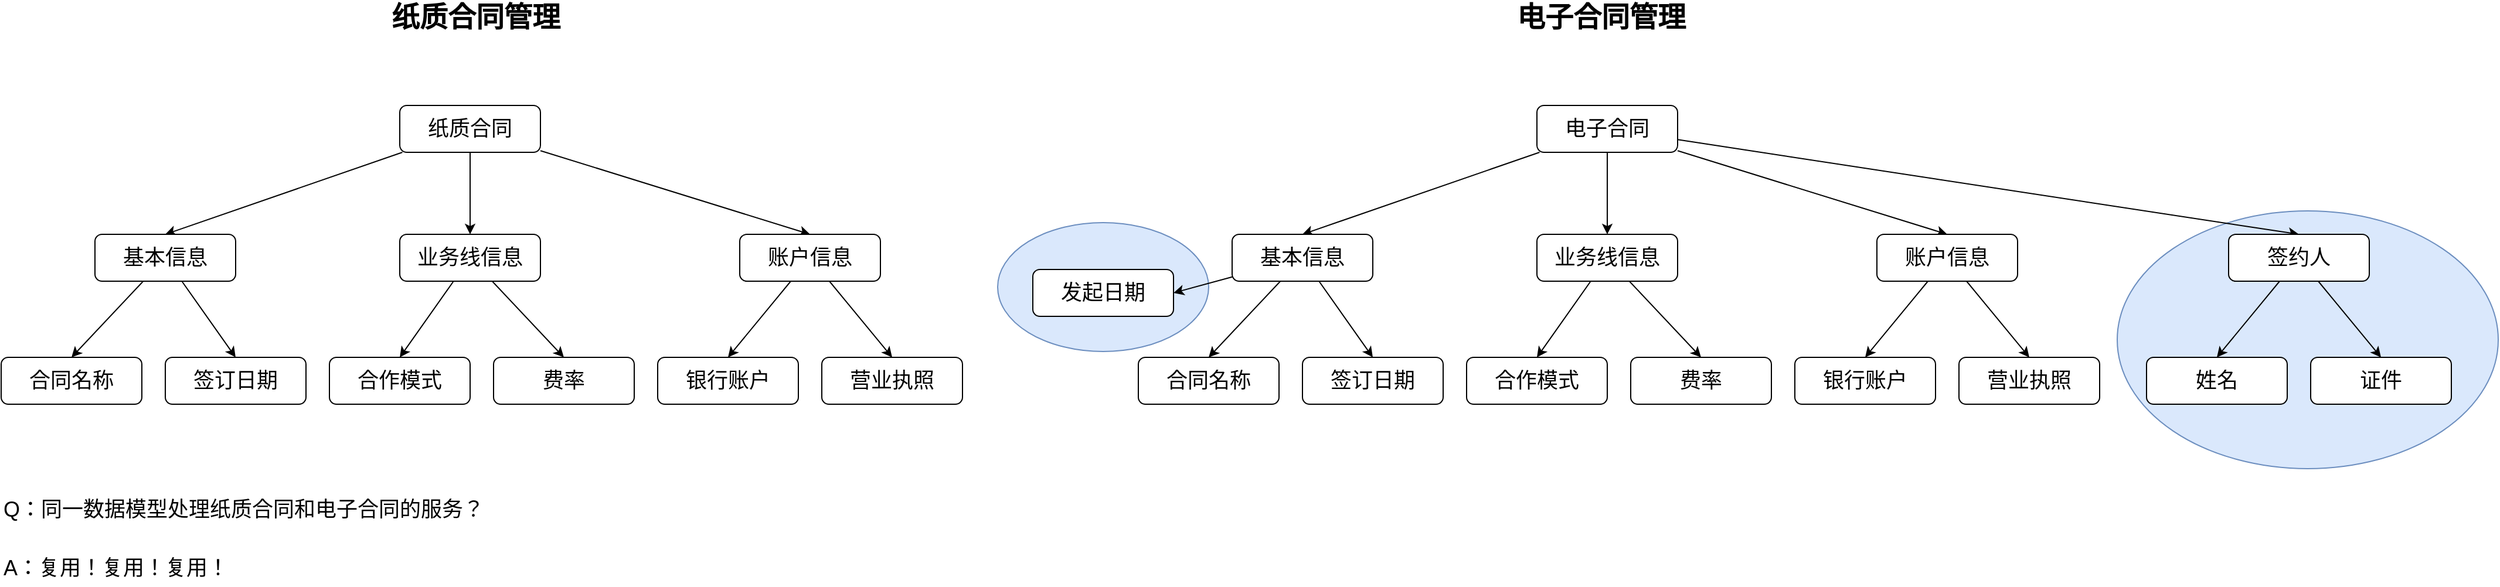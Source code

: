 <mxfile version="18.0.4" type="github" pages="4">
  <diagram id="ppnGdZdBtcBASEV0Zt2r" name="第 5 页">
    <mxGraphModel dx="3447" dy="1737" grid="1" gridSize="10" guides="1" tooltips="1" connect="1" arrows="1" fold="1" page="1" pageScale="1" pageWidth="827" pageHeight="1169" math="0" shadow="0">
      <root>
        <mxCell id="0" />
        <mxCell id="1" parent="0" />
        <mxCell id="lcKwfboJeOzXyrMwoJOj-54" value="" style="ellipse;whiteSpace=wrap;html=1;fontSize=18;fillColor=#dae8fc;strokeColor=#6c8ebf;" vertex="1" parent="1">
          <mxGeometry x="1105" y="330" width="325" height="220" as="geometry" />
        </mxCell>
        <mxCell id="lcKwfboJeOzXyrMwoJOj-52" value="" style="ellipse;whiteSpace=wrap;html=1;fontSize=18;fillColor=#dae8fc;strokeColor=#6c8ebf;" vertex="1" parent="1">
          <mxGeometry x="150" y="340" width="180" height="110" as="geometry" />
        </mxCell>
        <mxCell id="lcKwfboJeOzXyrMwoJOj-13" style="rounded=0;orthogonalLoop=1;jettySize=auto;html=1;fontSize=18;entryX=0.5;entryY=0;entryDx=0;entryDy=0;" edge="1" parent="1" source="lcKwfboJeOzXyrMwoJOj-2" target="lcKwfboJeOzXyrMwoJOj-3">
          <mxGeometry relative="1" as="geometry" />
        </mxCell>
        <mxCell id="lcKwfboJeOzXyrMwoJOj-14" style="edgeStyle=orthogonalEdgeStyle;rounded=0;orthogonalLoop=1;jettySize=auto;html=1;entryX=0.5;entryY=0;entryDx=0;entryDy=0;fontSize=18;" edge="1" parent="1" source="lcKwfboJeOzXyrMwoJOj-2" target="lcKwfboJeOzXyrMwoJOj-7">
          <mxGeometry relative="1" as="geometry" />
        </mxCell>
        <mxCell id="lcKwfboJeOzXyrMwoJOj-15" style="edgeStyle=none;rounded=0;orthogonalLoop=1;jettySize=auto;html=1;entryX=0.5;entryY=0;entryDx=0;entryDy=0;fontSize=18;" edge="1" parent="1" source="lcKwfboJeOzXyrMwoJOj-2" target="lcKwfboJeOzXyrMwoJOj-8">
          <mxGeometry relative="1" as="geometry" />
        </mxCell>
        <mxCell id="lcKwfboJeOzXyrMwoJOj-2" value="&lt;font style=&quot;font-size: 18px;&quot;&gt;纸质合同&lt;/font&gt;" style="rounded=1;whiteSpace=wrap;html=1;" vertex="1" parent="1">
          <mxGeometry x="-360" y="240" width="120" height="40" as="geometry" />
        </mxCell>
        <mxCell id="lcKwfboJeOzXyrMwoJOj-16" style="edgeStyle=none;rounded=0;orthogonalLoop=1;jettySize=auto;html=1;entryX=0.5;entryY=0;entryDx=0;entryDy=0;fontSize=18;" edge="1" parent="1" source="lcKwfboJeOzXyrMwoJOj-3" target="lcKwfboJeOzXyrMwoJOj-4">
          <mxGeometry relative="1" as="geometry" />
        </mxCell>
        <mxCell id="lcKwfboJeOzXyrMwoJOj-17" style="edgeStyle=none;rounded=0;orthogonalLoop=1;jettySize=auto;html=1;entryX=0.5;entryY=0;entryDx=0;entryDy=0;fontSize=18;" edge="1" parent="1" source="lcKwfboJeOzXyrMwoJOj-3" target="lcKwfboJeOzXyrMwoJOj-5">
          <mxGeometry relative="1" as="geometry" />
        </mxCell>
        <mxCell id="lcKwfboJeOzXyrMwoJOj-3" value="&lt;font style=&quot;font-size: 18px;&quot;&gt;基本信息&lt;/font&gt;" style="rounded=1;whiteSpace=wrap;html=1;" vertex="1" parent="1">
          <mxGeometry x="-620" y="350" width="120" height="40" as="geometry" />
        </mxCell>
        <mxCell id="lcKwfboJeOzXyrMwoJOj-4" value="&lt;font style=&quot;font-size: 18px;&quot;&gt;合同名称&lt;/font&gt;" style="rounded=1;whiteSpace=wrap;html=1;" vertex="1" parent="1">
          <mxGeometry x="-700" y="455" width="120" height="40" as="geometry" />
        </mxCell>
        <mxCell id="lcKwfboJeOzXyrMwoJOj-5" value="&lt;font style=&quot;font-size: 18px;&quot;&gt;签订日期&lt;/font&gt;" style="rounded=1;whiteSpace=wrap;html=1;" vertex="1" parent="1">
          <mxGeometry x="-560" y="455" width="120" height="40" as="geometry" />
        </mxCell>
        <mxCell id="lcKwfboJeOzXyrMwoJOj-18" style="edgeStyle=none;rounded=0;orthogonalLoop=1;jettySize=auto;html=1;entryX=0.5;entryY=0;entryDx=0;entryDy=0;fontSize=18;" edge="1" parent="1" source="lcKwfboJeOzXyrMwoJOj-7" target="lcKwfboJeOzXyrMwoJOj-9">
          <mxGeometry relative="1" as="geometry" />
        </mxCell>
        <mxCell id="lcKwfboJeOzXyrMwoJOj-19" style="edgeStyle=none;rounded=0;orthogonalLoop=1;jettySize=auto;html=1;entryX=0.5;entryY=0;entryDx=0;entryDy=0;fontSize=18;" edge="1" parent="1" source="lcKwfboJeOzXyrMwoJOj-7" target="lcKwfboJeOzXyrMwoJOj-10">
          <mxGeometry relative="1" as="geometry" />
        </mxCell>
        <mxCell id="lcKwfboJeOzXyrMwoJOj-7" value="&lt;font style=&quot;font-size: 18px;&quot;&gt;业务线信息&lt;/font&gt;" style="rounded=1;whiteSpace=wrap;html=1;" vertex="1" parent="1">
          <mxGeometry x="-360" y="350" width="120" height="40" as="geometry" />
        </mxCell>
        <mxCell id="lcKwfboJeOzXyrMwoJOj-20" style="edgeStyle=none;rounded=0;orthogonalLoop=1;jettySize=auto;html=1;entryX=0.5;entryY=0;entryDx=0;entryDy=0;fontSize=18;" edge="1" parent="1" source="lcKwfboJeOzXyrMwoJOj-8" target="lcKwfboJeOzXyrMwoJOj-11">
          <mxGeometry relative="1" as="geometry" />
        </mxCell>
        <mxCell id="lcKwfboJeOzXyrMwoJOj-21" style="edgeStyle=none;rounded=0;orthogonalLoop=1;jettySize=auto;html=1;entryX=0.5;entryY=0;entryDx=0;entryDy=0;fontSize=18;" edge="1" parent="1" source="lcKwfboJeOzXyrMwoJOj-8" target="lcKwfboJeOzXyrMwoJOj-12">
          <mxGeometry relative="1" as="geometry" />
        </mxCell>
        <mxCell id="lcKwfboJeOzXyrMwoJOj-8" value="&lt;span style=&quot;font-size: 18px;&quot;&gt;账户信息&lt;/span&gt;" style="rounded=1;whiteSpace=wrap;html=1;" vertex="1" parent="1">
          <mxGeometry x="-70" y="350" width="120" height="40" as="geometry" />
        </mxCell>
        <mxCell id="lcKwfboJeOzXyrMwoJOj-9" value="&lt;font style=&quot;font-size: 18px;&quot;&gt;合作模式&lt;/font&gt;" style="rounded=1;whiteSpace=wrap;html=1;" vertex="1" parent="1">
          <mxGeometry x="-420" y="455" width="120" height="40" as="geometry" />
        </mxCell>
        <mxCell id="lcKwfboJeOzXyrMwoJOj-10" value="&lt;font style=&quot;font-size: 18px;&quot;&gt;费率&lt;/font&gt;" style="rounded=1;whiteSpace=wrap;html=1;" vertex="1" parent="1">
          <mxGeometry x="-280" y="455" width="120" height="40" as="geometry" />
        </mxCell>
        <mxCell id="lcKwfboJeOzXyrMwoJOj-11" value="&lt;span style=&quot;font-size: 18px;&quot;&gt;银行账户&lt;/span&gt;" style="rounded=1;whiteSpace=wrap;html=1;" vertex="1" parent="1">
          <mxGeometry x="-140" y="455" width="120" height="40" as="geometry" />
        </mxCell>
        <mxCell id="lcKwfboJeOzXyrMwoJOj-12" value="&lt;span style=&quot;font-size: 18px;&quot;&gt;营业执照&lt;/span&gt;" style="rounded=1;whiteSpace=wrap;html=1;" vertex="1" parent="1">
          <mxGeometry y="455" width="120" height="40" as="geometry" />
        </mxCell>
        <mxCell id="lcKwfboJeOzXyrMwoJOj-22" style="rounded=0;orthogonalLoop=1;jettySize=auto;html=1;fontSize=18;entryX=0.5;entryY=0;entryDx=0;entryDy=0;" edge="1" parent="1" source="lcKwfboJeOzXyrMwoJOj-25" target="lcKwfboJeOzXyrMwoJOj-28">
          <mxGeometry relative="1" as="geometry" />
        </mxCell>
        <mxCell id="lcKwfboJeOzXyrMwoJOj-23" style="edgeStyle=orthogonalEdgeStyle;rounded=0;orthogonalLoop=1;jettySize=auto;html=1;entryX=0.5;entryY=0;entryDx=0;entryDy=0;fontSize=18;" edge="1" parent="1" source="lcKwfboJeOzXyrMwoJOj-25" target="lcKwfboJeOzXyrMwoJOj-33">
          <mxGeometry relative="1" as="geometry" />
        </mxCell>
        <mxCell id="lcKwfboJeOzXyrMwoJOj-24" style="edgeStyle=none;rounded=0;orthogonalLoop=1;jettySize=auto;html=1;entryX=0.5;entryY=0;entryDx=0;entryDy=0;fontSize=18;" edge="1" parent="1" source="lcKwfboJeOzXyrMwoJOj-25" target="lcKwfboJeOzXyrMwoJOj-36">
          <mxGeometry relative="1" as="geometry" />
        </mxCell>
        <mxCell id="lcKwfboJeOzXyrMwoJOj-51" style="edgeStyle=none;rounded=0;orthogonalLoop=1;jettySize=auto;html=1;entryX=0.5;entryY=0;entryDx=0;entryDy=0;fontSize=18;" edge="1" parent="1" source="lcKwfboJeOzXyrMwoJOj-25" target="lcKwfboJeOzXyrMwoJOj-46">
          <mxGeometry relative="1" as="geometry" />
        </mxCell>
        <mxCell id="lcKwfboJeOzXyrMwoJOj-25" value="&lt;font style=&quot;font-size: 18px;&quot;&gt;电子合同&lt;/font&gt;" style="rounded=1;whiteSpace=wrap;html=1;" vertex="1" parent="1">
          <mxGeometry x="610" y="240" width="120" height="40" as="geometry" />
        </mxCell>
        <mxCell id="lcKwfboJeOzXyrMwoJOj-26" style="edgeStyle=none;rounded=0;orthogonalLoop=1;jettySize=auto;html=1;entryX=0.5;entryY=0;entryDx=0;entryDy=0;fontSize=18;" edge="1" parent="1" source="lcKwfboJeOzXyrMwoJOj-28" target="lcKwfboJeOzXyrMwoJOj-29">
          <mxGeometry relative="1" as="geometry" />
        </mxCell>
        <mxCell id="lcKwfboJeOzXyrMwoJOj-27" style="edgeStyle=none;rounded=0;orthogonalLoop=1;jettySize=auto;html=1;entryX=0.5;entryY=0;entryDx=0;entryDy=0;fontSize=18;" edge="1" parent="1" source="lcKwfboJeOzXyrMwoJOj-28" target="lcKwfboJeOzXyrMwoJOj-30">
          <mxGeometry relative="1" as="geometry" />
        </mxCell>
        <mxCell id="lcKwfboJeOzXyrMwoJOj-42" style="edgeStyle=none;rounded=0;orthogonalLoop=1;jettySize=auto;html=1;entryX=1;entryY=0.5;entryDx=0;entryDy=0;fontSize=18;" edge="1" parent="1" source="lcKwfboJeOzXyrMwoJOj-28" target="lcKwfboJeOzXyrMwoJOj-41">
          <mxGeometry relative="1" as="geometry" />
        </mxCell>
        <mxCell id="lcKwfboJeOzXyrMwoJOj-28" value="&lt;font style=&quot;font-size: 18px;&quot;&gt;基本信息&lt;/font&gt;" style="rounded=1;whiteSpace=wrap;html=1;" vertex="1" parent="1">
          <mxGeometry x="350" y="350" width="120" height="40" as="geometry" />
        </mxCell>
        <mxCell id="lcKwfboJeOzXyrMwoJOj-29" value="&lt;font style=&quot;font-size: 18px;&quot;&gt;合同名称&lt;/font&gt;" style="rounded=1;whiteSpace=wrap;html=1;" vertex="1" parent="1">
          <mxGeometry x="270" y="455" width="120" height="40" as="geometry" />
        </mxCell>
        <mxCell id="lcKwfboJeOzXyrMwoJOj-30" value="&lt;font style=&quot;font-size: 18px;&quot;&gt;签订日期&lt;/font&gt;" style="rounded=1;whiteSpace=wrap;html=1;" vertex="1" parent="1">
          <mxGeometry x="410" y="455" width="120" height="40" as="geometry" />
        </mxCell>
        <mxCell id="lcKwfboJeOzXyrMwoJOj-31" style="edgeStyle=none;rounded=0;orthogonalLoop=1;jettySize=auto;html=1;entryX=0.5;entryY=0;entryDx=0;entryDy=0;fontSize=18;" edge="1" parent="1" source="lcKwfboJeOzXyrMwoJOj-33" target="lcKwfboJeOzXyrMwoJOj-37">
          <mxGeometry relative="1" as="geometry" />
        </mxCell>
        <mxCell id="lcKwfboJeOzXyrMwoJOj-32" style="edgeStyle=none;rounded=0;orthogonalLoop=1;jettySize=auto;html=1;entryX=0.5;entryY=0;entryDx=0;entryDy=0;fontSize=18;" edge="1" parent="1" source="lcKwfboJeOzXyrMwoJOj-33" target="lcKwfboJeOzXyrMwoJOj-38">
          <mxGeometry relative="1" as="geometry" />
        </mxCell>
        <mxCell id="lcKwfboJeOzXyrMwoJOj-33" value="&lt;font style=&quot;font-size: 18px;&quot;&gt;业务线信息&lt;/font&gt;" style="rounded=1;whiteSpace=wrap;html=1;" vertex="1" parent="1">
          <mxGeometry x="610" y="350" width="120" height="40" as="geometry" />
        </mxCell>
        <mxCell id="lcKwfboJeOzXyrMwoJOj-34" style="edgeStyle=none;rounded=0;orthogonalLoop=1;jettySize=auto;html=1;entryX=0.5;entryY=0;entryDx=0;entryDy=0;fontSize=18;" edge="1" parent="1" source="lcKwfboJeOzXyrMwoJOj-36" target="lcKwfboJeOzXyrMwoJOj-39">
          <mxGeometry relative="1" as="geometry" />
        </mxCell>
        <mxCell id="lcKwfboJeOzXyrMwoJOj-35" style="edgeStyle=none;rounded=0;orthogonalLoop=1;jettySize=auto;html=1;entryX=0.5;entryY=0;entryDx=0;entryDy=0;fontSize=18;" edge="1" parent="1" source="lcKwfboJeOzXyrMwoJOj-36" target="lcKwfboJeOzXyrMwoJOj-40">
          <mxGeometry relative="1" as="geometry" />
        </mxCell>
        <mxCell id="lcKwfboJeOzXyrMwoJOj-36" value="&lt;span style=&quot;font-size: 18px;&quot;&gt;账户信息&lt;/span&gt;" style="rounded=1;whiteSpace=wrap;html=1;" vertex="1" parent="1">
          <mxGeometry x="900" y="350" width="120" height="40" as="geometry" />
        </mxCell>
        <mxCell id="lcKwfboJeOzXyrMwoJOj-37" value="&lt;font style=&quot;font-size: 18px;&quot;&gt;合作模式&lt;/font&gt;" style="rounded=1;whiteSpace=wrap;html=1;" vertex="1" parent="1">
          <mxGeometry x="550" y="455" width="120" height="40" as="geometry" />
        </mxCell>
        <mxCell id="lcKwfboJeOzXyrMwoJOj-38" value="&lt;font style=&quot;font-size: 18px;&quot;&gt;费率&lt;/font&gt;" style="rounded=1;whiteSpace=wrap;html=1;" vertex="1" parent="1">
          <mxGeometry x="690" y="455" width="120" height="40" as="geometry" />
        </mxCell>
        <mxCell id="lcKwfboJeOzXyrMwoJOj-39" value="&lt;span style=&quot;font-size: 18px;&quot;&gt;银行账户&lt;/span&gt;" style="rounded=1;whiteSpace=wrap;html=1;" vertex="1" parent="1">
          <mxGeometry x="830" y="455" width="120" height="40" as="geometry" />
        </mxCell>
        <mxCell id="lcKwfboJeOzXyrMwoJOj-40" value="&lt;span style=&quot;font-size: 18px;&quot;&gt;营业执照&lt;/span&gt;" style="rounded=1;whiteSpace=wrap;html=1;" vertex="1" parent="1">
          <mxGeometry x="970" y="455" width="120" height="40" as="geometry" />
        </mxCell>
        <mxCell id="lcKwfboJeOzXyrMwoJOj-41" value="&lt;font style=&quot;font-size: 18px;&quot;&gt;发起日期&lt;/font&gt;" style="rounded=1;whiteSpace=wrap;html=1;" vertex="1" parent="1">
          <mxGeometry x="180" y="380" width="120" height="40" as="geometry" />
        </mxCell>
        <mxCell id="lcKwfboJeOzXyrMwoJOj-44" style="edgeStyle=none;rounded=0;orthogonalLoop=1;jettySize=auto;html=1;entryX=0.5;entryY=0;entryDx=0;entryDy=0;fontSize=18;" edge="1" parent="1" source="lcKwfboJeOzXyrMwoJOj-46" target="lcKwfboJeOzXyrMwoJOj-47">
          <mxGeometry relative="1" as="geometry" />
        </mxCell>
        <mxCell id="lcKwfboJeOzXyrMwoJOj-45" style="edgeStyle=none;rounded=0;orthogonalLoop=1;jettySize=auto;html=1;entryX=0.5;entryY=0;entryDx=0;entryDy=0;fontSize=18;" edge="1" parent="1" source="lcKwfboJeOzXyrMwoJOj-46" target="lcKwfboJeOzXyrMwoJOj-48">
          <mxGeometry relative="1" as="geometry" />
        </mxCell>
        <mxCell id="lcKwfboJeOzXyrMwoJOj-46" value="&lt;span style=&quot;font-size: 18px;&quot;&gt;签约人&lt;/span&gt;" style="rounded=1;whiteSpace=wrap;html=1;" vertex="1" parent="1">
          <mxGeometry x="1200" y="350" width="120" height="40" as="geometry" />
        </mxCell>
        <mxCell id="lcKwfboJeOzXyrMwoJOj-47" value="&lt;span style=&quot;font-size: 18px;&quot;&gt;姓名&lt;/span&gt;" style="rounded=1;whiteSpace=wrap;html=1;" vertex="1" parent="1">
          <mxGeometry x="1130" y="455" width="120" height="40" as="geometry" />
        </mxCell>
        <mxCell id="lcKwfboJeOzXyrMwoJOj-48" value="&lt;span style=&quot;font-size: 18px;&quot;&gt;证件&lt;/span&gt;" style="rounded=1;whiteSpace=wrap;html=1;" vertex="1" parent="1">
          <mxGeometry x="1270" y="455" width="120" height="40" as="geometry" />
        </mxCell>
        <mxCell id="lcKwfboJeOzXyrMwoJOj-49" value="Q：同一数据模型处理纸质合同和电子合同的服务？" style="text;html=1;strokeColor=none;fillColor=none;align=left;verticalAlign=middle;whiteSpace=wrap;rounded=0;fontSize=18;" vertex="1" parent="1">
          <mxGeometry x="-700" y="570" width="440" height="30" as="geometry" />
        </mxCell>
        <mxCell id="lcKwfboJeOzXyrMwoJOj-50" value="A：复用！复用！复用！" style="text;html=1;strokeColor=none;fillColor=none;align=left;verticalAlign=middle;whiteSpace=wrap;rounded=0;fontSize=18;" vertex="1" parent="1">
          <mxGeometry x="-700" y="620" width="440" height="30" as="geometry" />
        </mxCell>
        <mxCell id="lcKwfboJeOzXyrMwoJOj-55" value="&lt;b&gt;&lt;font style=&quot;font-size: 24px;&quot;&gt;纸质合同管理&lt;/font&gt;&lt;/b&gt;" style="text;html=1;strokeColor=none;fillColor=none;align=center;verticalAlign=middle;whiteSpace=wrap;rounded=0;fontSize=18;" vertex="1" parent="1">
          <mxGeometry x="-380" y="150" width="170" height="30" as="geometry" />
        </mxCell>
        <mxCell id="lcKwfboJeOzXyrMwoJOj-57" value="&lt;b&gt;&lt;font style=&quot;font-size: 24px;&quot;&gt;电子合同管理&lt;/font&gt;&lt;/b&gt;" style="text;html=1;strokeColor=none;fillColor=none;align=center;verticalAlign=middle;whiteSpace=wrap;rounded=0;fontSize=18;" vertex="1" parent="1">
          <mxGeometry x="580" y="150" width="170" height="30" as="geometry" />
        </mxCell>
      </root>
    </mxGraphModel>
  </diagram>
  <diagram id="0AmCfEy5k39KkKas_6xw" name="第 6 页">
    <mxGraphModel dx="1310" dy="868" grid="1" gridSize="10" guides="1" tooltips="1" connect="1" arrows="1" fold="1" page="1" pageScale="1" pageWidth="827" pageHeight="1169" math="0" shadow="0">
      <root>
        <mxCell id="0" />
        <mxCell id="1" parent="0" />
        <mxCell id="YNbiY2BGkBK8d4dN4Reu-60" value="" style="rounded=0;whiteSpace=wrap;html=1;fontSize=14;" vertex="1" parent="1">
          <mxGeometry x="190" y="40" width="810" height="520" as="geometry" />
        </mxCell>
        <mxCell id="YNbiY2BGkBK8d4dN4Reu-59" value="" style="rounded=0;whiteSpace=wrap;html=1;fontSize=14;" vertex="1" parent="1">
          <mxGeometry x="190" y="40" width="530" height="260" as="geometry" />
        </mxCell>
        <mxCell id="YNbiY2BGkBK8d4dN4Reu-26" style="edgeStyle=none;rounded=0;orthogonalLoop=1;jettySize=auto;html=1;entryX=0;entryY=1;entryDx=0;entryDy=0;fontSize=14;" edge="1" parent="1" source="YNbiY2BGkBK8d4dN4Reu-1" target="YNbiY2BGkBK8d4dN4Reu-2">
          <mxGeometry relative="1" as="geometry" />
        </mxCell>
        <mxCell id="YNbiY2BGkBK8d4dN4Reu-27" style="edgeStyle=none;rounded=0;orthogonalLoop=1;jettySize=auto;html=1;entryX=0.05;entryY=0.733;entryDx=0;entryDy=0;entryPerimeter=0;fontSize=14;" edge="1" parent="1" source="YNbiY2BGkBK8d4dN4Reu-1" target="YNbiY2BGkBK8d4dN4Reu-5">
          <mxGeometry relative="1" as="geometry" />
        </mxCell>
        <mxCell id="YNbiY2BGkBK8d4dN4Reu-28" style="edgeStyle=none;rounded=0;orthogonalLoop=1;jettySize=auto;html=1;entryX=0;entryY=0.5;entryDx=0;entryDy=0;fontSize=14;" edge="1" parent="1" source="YNbiY2BGkBK8d4dN4Reu-1" target="YNbiY2BGkBK8d4dN4Reu-6">
          <mxGeometry relative="1" as="geometry" />
        </mxCell>
        <mxCell id="YNbiY2BGkBK8d4dN4Reu-31" style="edgeStyle=none;rounded=0;orthogonalLoop=1;jettySize=auto;html=1;entryX=0;entryY=0.5;entryDx=0;entryDy=0;fontSize=14;" edge="1" parent="1" source="YNbiY2BGkBK8d4dN4Reu-1" target="YNbiY2BGkBK8d4dN4Reu-9">
          <mxGeometry relative="1" as="geometry" />
        </mxCell>
        <mxCell id="YNbiY2BGkBK8d4dN4Reu-44" style="edgeStyle=none;rounded=0;orthogonalLoop=1;jettySize=auto;html=1;fontSize=14;" edge="1" parent="1" source="YNbiY2BGkBK8d4dN4Reu-1" target="YNbiY2BGkBK8d4dN4Reu-13">
          <mxGeometry relative="1" as="geometry" />
        </mxCell>
        <mxCell id="YNbiY2BGkBK8d4dN4Reu-50" style="edgeStyle=none;rounded=0;orthogonalLoop=1;jettySize=auto;html=1;entryX=0;entryY=0;entryDx=0;entryDy=0;fontSize=14;" edge="1" parent="1" source="YNbiY2BGkBK8d4dN4Reu-1" target="YNbiY2BGkBK8d4dN4Reu-14">
          <mxGeometry relative="1" as="geometry" />
        </mxCell>
        <mxCell id="YNbiY2BGkBK8d4dN4Reu-1" value="&lt;font style=&quot;font-size: 18px;&quot;&gt;同程旅行&lt;/font&gt;" style="shape=umlActor;verticalLabelPosition=bottom;verticalAlign=top;html=1;outlineConnect=0;fontSize=24;" vertex="1" parent="1">
          <mxGeometry x="80" y="160" width="40" height="80" as="geometry" />
        </mxCell>
        <mxCell id="YNbiY2BGkBK8d4dN4Reu-2" value="&lt;font style=&quot;font-size: 14px;&quot;&gt;检索合同&lt;/font&gt;" style="ellipse;whiteSpace=wrap;html=1;fontSize=18;" vertex="1" parent="1">
          <mxGeometry x="220" y="70" width="100" height="30" as="geometry" />
        </mxCell>
        <mxCell id="YNbiY2BGkBK8d4dN4Reu-5" value="&lt;font style=&quot;font-size: 14px;&quot;&gt;合同归档&lt;/font&gt;" style="ellipse;whiteSpace=wrap;html=1;fontSize=18;" vertex="1" parent="1">
          <mxGeometry x="280" y="120" width="100" height="30" as="geometry" />
        </mxCell>
        <mxCell id="YNbiY2BGkBK8d4dN4Reu-29" style="edgeStyle=none;rounded=0;orthogonalLoop=1;jettySize=auto;html=1;entryX=0.5;entryY=0;entryDx=0;entryDy=0;fontSize=14;" edge="1" parent="1" source="YNbiY2BGkBK8d4dN4Reu-6" target="YNbiY2BGkBK8d4dN4Reu-7">
          <mxGeometry relative="1" as="geometry" />
        </mxCell>
        <mxCell id="YNbiY2BGkBK8d4dN4Reu-30" style="edgeStyle=none;rounded=0;orthogonalLoop=1;jettySize=auto;html=1;entryX=0.43;entryY=0.033;entryDx=0;entryDy=0;entryPerimeter=0;fontSize=14;" edge="1" parent="1" source="YNbiY2BGkBK8d4dN4Reu-6" target="YNbiY2BGkBK8d4dN4Reu-8">
          <mxGeometry relative="1" as="geometry" />
        </mxCell>
        <mxCell id="YNbiY2BGkBK8d4dN4Reu-6" value="&lt;font style=&quot;font-size: 14px;&quot;&gt;更新资质&lt;/font&gt;" style="ellipse;whiteSpace=wrap;html=1;fontSize=18;" vertex="1" parent="1">
          <mxGeometry x="280" y="185" width="100" height="30" as="geometry" />
        </mxCell>
        <mxCell id="YNbiY2BGkBK8d4dN4Reu-7" value="&lt;font style=&quot;font-size: 14px;&quot;&gt;上传授权书&lt;/font&gt;" style="ellipse;whiteSpace=wrap;html=1;fontSize=18;" vertex="1" parent="1">
          <mxGeometry x="230" y="250" width="100" height="30" as="geometry" />
        </mxCell>
        <mxCell id="YNbiY2BGkBK8d4dN4Reu-8" value="&lt;font style=&quot;font-size: 14px;&quot;&gt;上传合作附件&lt;/font&gt;" style="ellipse;whiteSpace=wrap;html=1;fontSize=18;" vertex="1" parent="1">
          <mxGeometry x="364" y="250" width="100" height="30" as="geometry" />
        </mxCell>
        <mxCell id="YNbiY2BGkBK8d4dN4Reu-32" style="edgeStyle=none;rounded=0;orthogonalLoop=1;jettySize=auto;html=1;entryX=0;entryY=0.5;entryDx=0;entryDy=0;fontSize=14;" edge="1" parent="1" source="YNbiY2BGkBK8d4dN4Reu-9" target="YNbiY2BGkBK8d4dN4Reu-10">
          <mxGeometry relative="1" as="geometry" />
        </mxCell>
        <mxCell id="YNbiY2BGkBK8d4dN4Reu-33" style="edgeStyle=none;rounded=0;orthogonalLoop=1;jettySize=auto;html=1;entryX=0;entryY=0.5;entryDx=0;entryDy=0;fontSize=14;" edge="1" parent="1" source="YNbiY2BGkBK8d4dN4Reu-9" target="YNbiY2BGkBK8d4dN4Reu-11">
          <mxGeometry relative="1" as="geometry" />
        </mxCell>
        <mxCell id="YNbiY2BGkBK8d4dN4Reu-34" style="edgeStyle=none;rounded=0;orthogonalLoop=1;jettySize=auto;html=1;entryX=0;entryY=0.5;entryDx=0;entryDy=0;fontSize=14;" edge="1" parent="1" source="YNbiY2BGkBK8d4dN4Reu-9" target="YNbiY2BGkBK8d4dN4Reu-12">
          <mxGeometry relative="1" as="geometry" />
        </mxCell>
        <mxCell id="YNbiY2BGkBK8d4dN4Reu-9" value="&lt;font style=&quot;font-size: 14px;&quot;&gt;录入合同&lt;/font&gt;" style="ellipse;whiteSpace=wrap;html=1;fontSize=18;" vertex="1" parent="1">
          <mxGeometry x="440" y="140" width="100" height="30" as="geometry" />
        </mxCell>
        <mxCell id="YNbiY2BGkBK8d4dN4Reu-10" value="&lt;font style=&quot;font-size: 14px;&quot;&gt;设置基本信息&lt;/font&gt;" style="ellipse;whiteSpace=wrap;html=1;fontSize=18;" vertex="1" parent="1">
          <mxGeometry x="580" y="70" width="100" height="30" as="geometry" />
        </mxCell>
        <mxCell id="YNbiY2BGkBK8d4dN4Reu-11" value="&lt;font style=&quot;font-size: 14px;&quot;&gt;设置签约业务&lt;/font&gt;" style="ellipse;whiteSpace=wrap;html=1;fontSize=18;" vertex="1" parent="1">
          <mxGeometry x="600" y="130" width="100" height="30" as="geometry" />
        </mxCell>
        <mxCell id="YNbiY2BGkBK8d4dN4Reu-12" value="&lt;font style=&quot;font-size: 14px;&quot;&gt;提交正式合同&lt;/font&gt;" style="ellipse;whiteSpace=wrap;html=1;fontSize=18;" vertex="1" parent="1">
          <mxGeometry x="590" y="190" width="100" height="30" as="geometry" />
        </mxCell>
        <mxCell id="YNbiY2BGkBK8d4dN4Reu-51" style="edgeStyle=none;rounded=0;orthogonalLoop=1;jettySize=auto;html=1;entryX=0;entryY=0.5;entryDx=0;entryDy=0;fontSize=14;" edge="1" parent="1" source="YNbiY2BGkBK8d4dN4Reu-13" target="YNbiY2BGkBK8d4dN4Reu-15">
          <mxGeometry relative="1" as="geometry" />
        </mxCell>
        <mxCell id="YNbiY2BGkBK8d4dN4Reu-53" style="edgeStyle=none;rounded=0;orthogonalLoop=1;jettySize=auto;html=1;entryX=0.5;entryY=0;entryDx=0;entryDy=0;fontSize=14;" edge="1" parent="1" source="YNbiY2BGkBK8d4dN4Reu-13" target="YNbiY2BGkBK8d4dN4Reu-16">
          <mxGeometry relative="1" as="geometry" />
        </mxCell>
        <mxCell id="YNbiY2BGkBK8d4dN4Reu-55" style="edgeStyle=orthogonalEdgeStyle;rounded=0;orthogonalLoop=1;jettySize=auto;html=1;entryX=0.5;entryY=0;entryDx=0;entryDy=0;fontSize=14;curved=1;exitX=1;exitY=0.5;exitDx=0;exitDy=0;" edge="1" parent="1" source="YNbiY2BGkBK8d4dN4Reu-13" target="YNbiY2BGkBK8d4dN4Reu-18">
          <mxGeometry relative="1" as="geometry">
            <Array as="points">
              <mxPoint x="300" y="400" />
              <mxPoint x="550" y="400" />
            </Array>
          </mxGeometry>
        </mxCell>
        <mxCell id="YNbiY2BGkBK8d4dN4Reu-13" value="&lt;font style=&quot;font-size: 14px;&quot;&gt;发起合同签约&lt;/font&gt;" style="ellipse;whiteSpace=wrap;html=1;fontSize=18;" vertex="1" parent="1">
          <mxGeometry x="200" y="360" width="100" height="30" as="geometry" />
        </mxCell>
        <mxCell id="YNbiY2BGkBK8d4dN4Reu-52" style="edgeStyle=none;rounded=0;orthogonalLoop=1;jettySize=auto;html=1;entryX=0;entryY=0.5;entryDx=0;entryDy=0;fontSize=14;" edge="1" parent="1" source="YNbiY2BGkBK8d4dN4Reu-14" target="YNbiY2BGkBK8d4dN4Reu-16">
          <mxGeometry relative="1" as="geometry" />
        </mxCell>
        <mxCell id="YNbiY2BGkBK8d4dN4Reu-54" style="edgeStyle=none;rounded=0;orthogonalLoop=1;jettySize=auto;html=1;entryX=0;entryY=0.5;entryDx=0;entryDy=0;fontSize=14;" edge="1" parent="1" source="YNbiY2BGkBK8d4dN4Reu-14" target="YNbiY2BGkBK8d4dN4Reu-18">
          <mxGeometry relative="1" as="geometry" />
        </mxCell>
        <mxCell id="YNbiY2BGkBK8d4dN4Reu-14" value="&lt;span style=&quot;font-size: 14px;&quot;&gt;发起合同修订&lt;/span&gt;" style="ellipse;whiteSpace=wrap;html=1;fontSize=18;" vertex="1" parent="1">
          <mxGeometry x="200" y="430" width="100" height="30" as="geometry" />
        </mxCell>
        <mxCell id="YNbiY2BGkBK8d4dN4Reu-56" style="rounded=0;orthogonalLoop=1;jettySize=auto;html=1;entryX=0;entryY=0.267;entryDx=0;entryDy=0;entryPerimeter=0;fontSize=14;" edge="1" parent="1" source="YNbiY2BGkBK8d4dN4Reu-15" target="YNbiY2BGkBK8d4dN4Reu-17">
          <mxGeometry relative="1" as="geometry" />
        </mxCell>
        <mxCell id="YNbiY2BGkBK8d4dN4Reu-15" value="&lt;font style=&quot;font-size: 14px;&quot;&gt;设置签约信息&lt;/font&gt;" style="ellipse;whiteSpace=wrap;html=1;fontSize=18;" vertex="1" parent="1">
          <mxGeometry x="350" y="350" width="100" height="30" as="geometry" />
        </mxCell>
        <mxCell id="YNbiY2BGkBK8d4dN4Reu-16" value="&lt;font style=&quot;font-size: 14px;&quot;&gt;设置签约业务&lt;/font&gt;" style="ellipse;whiteSpace=wrap;html=1;fontSize=18;" vertex="1" parent="1">
          <mxGeometry x="330" y="420" width="100" height="30" as="geometry" />
        </mxCell>
        <mxCell id="YNbiY2BGkBK8d4dN4Reu-17" value="&lt;font style=&quot;font-size: 14px;&quot;&gt;设置合同有效期&lt;/font&gt;" style="ellipse;whiteSpace=wrap;html=1;fontSize=18;" vertex="1" parent="1">
          <mxGeometry x="490" y="370" width="120" height="30" as="geometry" />
        </mxCell>
        <mxCell id="YNbiY2BGkBK8d4dN4Reu-18" value="&lt;font style=&quot;font-size: 14px;&quot;&gt;发送签约链接&lt;/font&gt;" style="ellipse;whiteSpace=wrap;html=1;fontSize=18;" vertex="1" parent="1">
          <mxGeometry x="500" y="470" width="100" height="30" as="geometry" />
        </mxCell>
        <mxCell id="YNbiY2BGkBK8d4dN4Reu-37" style="edgeStyle=none;rounded=0;orthogonalLoop=1;jettySize=auto;html=1;entryX=1;entryY=0.5;entryDx=0;entryDy=0;fontSize=14;" edge="1" parent="1" source="YNbiY2BGkBK8d4dN4Reu-19" target="YNbiY2BGkBK8d4dN4Reu-12">
          <mxGeometry relative="1" as="geometry" />
        </mxCell>
        <mxCell id="YNbiY2BGkBK8d4dN4Reu-38" style="edgeStyle=none;rounded=0;orthogonalLoop=1;jettySize=auto;html=1;entryX=0.97;entryY=0.733;entryDx=0;entryDy=0;entryPerimeter=0;fontSize=14;" edge="1" parent="1" source="YNbiY2BGkBK8d4dN4Reu-19" target="YNbiY2BGkBK8d4dN4Reu-20">
          <mxGeometry relative="1" as="geometry" />
        </mxCell>
        <mxCell id="YNbiY2BGkBK8d4dN4Reu-39" style="edgeStyle=none;rounded=0;orthogonalLoop=1;jettySize=auto;html=1;entryX=1;entryY=0.5;entryDx=0;entryDy=0;fontSize=14;" edge="1" parent="1" source="YNbiY2BGkBK8d4dN4Reu-19" target="YNbiY2BGkBK8d4dN4Reu-21">
          <mxGeometry relative="1" as="geometry" />
        </mxCell>
        <mxCell id="YNbiY2BGkBK8d4dN4Reu-61" style="edgeStyle=none;rounded=0;orthogonalLoop=1;jettySize=auto;html=1;entryX=0.586;entryY=0.047;entryDx=0;entryDy=0;entryPerimeter=0;fontSize=14;" edge="1" parent="1" source="YNbiY2BGkBK8d4dN4Reu-19" target="YNbiY2BGkBK8d4dN4Reu-23">
          <mxGeometry relative="1" as="geometry" />
        </mxCell>
        <mxCell id="YNbiY2BGkBK8d4dN4Reu-19" value="&lt;font style=&quot;font-size: 14px;&quot;&gt;合同签约&lt;/font&gt;" style="ellipse;whiteSpace=wrap;html=1;fontSize=18;" vertex="1" parent="1">
          <mxGeometry x="860" y="360" width="100" height="30" as="geometry" />
        </mxCell>
        <mxCell id="YNbiY2BGkBK8d4dN4Reu-20" value="&lt;span style=&quot;font-size: 14px;&quot;&gt;商家实名认证&lt;/span&gt;" style="ellipse;whiteSpace=wrap;html=1;fontSize=18;" vertex="1" parent="1">
          <mxGeometry x="697" y="320" width="100" height="30" as="geometry" />
        </mxCell>
        <mxCell id="YNbiY2BGkBK8d4dN4Reu-21" value="&lt;font style=&quot;font-size: 14px;&quot;&gt;填写合同信息&lt;/font&gt;" style="ellipse;whiteSpace=wrap;html=1;fontSize=18;" vertex="1" parent="1">
          <mxGeometry x="680" y="380" width="100" height="30" as="geometry" />
        </mxCell>
        <mxCell id="YNbiY2BGkBK8d4dN4Reu-42" style="edgeStyle=none;rounded=0;orthogonalLoop=1;jettySize=auto;html=1;entryX=0.23;entryY=0.967;entryDx=0;entryDy=0;entryPerimeter=0;fontSize=14;" edge="1" parent="1" source="YNbiY2BGkBK8d4dN4Reu-22" target="YNbiY2BGkBK8d4dN4Reu-19">
          <mxGeometry relative="1" as="geometry" />
        </mxCell>
        <mxCell id="YNbiY2BGkBK8d4dN4Reu-22" value="&lt;font style=&quot;font-size: 14px;&quot;&gt;补充自动续期协议&lt;/font&gt;" style="ellipse;whiteSpace=wrap;html=1;fontSize=18;" vertex="1" parent="1">
          <mxGeometry x="690" y="440" width="130" height="30" as="geometry" />
        </mxCell>
        <mxCell id="YNbiY2BGkBK8d4dN4Reu-23" value="&lt;font style=&quot;font-size: 14px;&quot;&gt;签署合同&lt;/font&gt;" style="ellipse;whiteSpace=wrap;html=1;fontSize=18;" vertex="1" parent="1">
          <mxGeometry x="790" y="490" width="100" height="30" as="geometry" />
        </mxCell>
        <mxCell id="YNbiY2BGkBK8d4dN4Reu-24" value="&lt;font style=&quot;font-size: 14px;&quot;&gt;查看合同条款&lt;/font&gt;" style="ellipse;whiteSpace=wrap;html=1;fontSize=18;" vertex="1" parent="1">
          <mxGeometry x="860" y="130" width="100" height="30" as="geometry" />
        </mxCell>
        <mxCell id="YNbiY2BGkBK8d4dN4Reu-57" style="edgeStyle=none;rounded=0;orthogonalLoop=1;jettySize=auto;html=1;fontSize=14;" edge="1" parent="1" source="YNbiY2BGkBK8d4dN4Reu-25" target="YNbiY2BGkBK8d4dN4Reu-24">
          <mxGeometry relative="1" as="geometry" />
        </mxCell>
        <mxCell id="YNbiY2BGkBK8d4dN4Reu-58" style="edgeStyle=none;rounded=0;orthogonalLoop=1;jettySize=auto;html=1;entryX=1.02;entryY=0.233;entryDx=0;entryDy=0;entryPerimeter=0;fontSize=14;" edge="1" parent="1" source="YNbiY2BGkBK8d4dN4Reu-25" target="YNbiY2BGkBK8d4dN4Reu-19">
          <mxGeometry relative="1" as="geometry" />
        </mxCell>
        <mxCell id="YNbiY2BGkBK8d4dN4Reu-25" value="&lt;font style=&quot;font-size: 18px;&quot;&gt;商家&lt;/font&gt;" style="shape=umlActor;verticalLabelPosition=bottom;verticalAlign=top;html=1;outlineConnect=0;fontSize=24;" vertex="1" parent="1">
          <mxGeometry x="1090" y="225" width="40" height="80" as="geometry" />
        </mxCell>
        <mxCell id="YNbiY2BGkBK8d4dN4Reu-35" value="&lt;b&gt;合同管理&lt;/b&gt;" style="text;html=1;strokeColor=none;fillColor=none;align=center;verticalAlign=middle;whiteSpace=wrap;rounded=0;fontSize=14;" vertex="1" parent="1">
          <mxGeometry x="404" y="50" width="60" height="30" as="geometry" />
        </mxCell>
        <mxCell id="YNbiY2BGkBK8d4dN4Reu-36" value="&lt;b&gt;合同管理&lt;/b&gt;" style="text;html=1;strokeColor=none;fillColor=none;align=center;verticalAlign=middle;whiteSpace=wrap;rounded=0;fontSize=14;" vertex="1" parent="1">
          <mxGeometry x="870" y="50" width="60" height="30" as="geometry" />
        </mxCell>
      </root>
    </mxGraphModel>
  </diagram>
  <diagram id="mIAIfzkPlu4TbEpTpcei" name="第 7 页">
    <mxGraphModel dx="827" dy="548" grid="1" gridSize="10" guides="1" tooltips="1" connect="1" arrows="1" fold="1" page="1" pageScale="1" pageWidth="827" pageHeight="1169" math="0" shadow="0">
      <root>
        <mxCell id="0" />
        <mxCell id="1" parent="0" />
        <mxCell id="w4GEOD6KujW3WBUc8oY1-1" value="&lt;b&gt;&lt;font style=&quot;font-size: 18px;&quot;&gt;数据驱动设计结果&lt;/font&gt;&lt;/b&gt;" style="text;html=1;strokeColor=none;fillColor=none;align=center;verticalAlign=middle;whiteSpace=wrap;rounded=0;fontSize=14;" vertex="1" parent="1">
          <mxGeometry x="100" y="40" width="160" height="30" as="geometry" />
        </mxCell>
        <mxCell id="w4GEOD6KujW3WBUc8oY1-2" value="&lt;b&gt;&lt;font style=&quot;font-size: 18px;&quot;&gt;领域驱动设计结果&lt;/font&gt;&lt;/b&gt;" style="text;html=1;strokeColor=none;fillColor=none;align=center;verticalAlign=middle;whiteSpace=wrap;rounded=0;fontSize=14;" vertex="1" parent="1">
          <mxGeometry x="490" y="40" width="170" height="30" as="geometry" />
        </mxCell>
        <mxCell id="w4GEOD6KujW3WBUc8oY1-3" value="录入合同" style="rounded=0;whiteSpace=wrap;html=1;fontSize=14;" vertex="1" parent="1">
          <mxGeometry x="130" y="130" width="40" height="40" as="geometry" />
        </mxCell>
        <mxCell id="w4GEOD6KujW3WBUc8oY1-4" value="发起签约" style="rounded=0;whiteSpace=wrap;html=1;fontSize=14;" vertex="1" parent="1">
          <mxGeometry x="180" y="130" width="40" height="40" as="geometry" />
        </mxCell>
        <mxCell id="w4GEOD6KujW3WBUc8oY1-5" value="商家签约" style="rounded=0;whiteSpace=wrap;html=1;fontSize=14;" vertex="1" parent="1">
          <mxGeometry x="230" y="130" width="40" height="40" as="geometry" />
        </mxCell>
        <mxCell id="w4GEOD6KujW3WBUc8oY1-6" value="添加合同" style="rounded=0;whiteSpace=wrap;html=1;fontSize=14;" vertex="1" parent="1">
          <mxGeometry x="130" y="210" width="40" height="40" as="geometry" />
        </mxCell>
        <mxCell id="w4GEOD6KujW3WBUc8oY1-7" value="修改合同" style="rounded=0;whiteSpace=wrap;html=1;fontSize=14;" vertex="1" parent="1">
          <mxGeometry x="180" y="210" width="40" height="40" as="geometry" />
        </mxCell>
        <mxCell id="w4GEOD6KujW3WBUc8oY1-8" value="数据模型" style="rounded=0;whiteSpace=wrap;html=1;fontSize=14;" vertex="1" parent="1">
          <mxGeometry x="160" y="285" width="40" height="40" as="geometry" />
        </mxCell>
        <mxCell id="w4GEOD6KujW3WBUc8oY1-10" value="应用层" style="text;html=1;strokeColor=none;fillColor=none;align=center;verticalAlign=middle;whiteSpace=wrap;rounded=0;fontSize=14;" vertex="1" parent="1">
          <mxGeometry x="50" y="140" width="60" height="30" as="geometry" />
        </mxCell>
        <mxCell id="w4GEOD6KujW3WBUc8oY1-11" value="服务层" style="text;html=1;strokeColor=none;fillColor=none;align=center;verticalAlign=middle;whiteSpace=wrap;rounded=0;fontSize=14;" vertex="1" parent="1">
          <mxGeometry x="50" y="215" width="60" height="30" as="geometry" />
        </mxCell>
        <mxCell id="w4GEOD6KujW3WBUc8oY1-12" value="数据层" style="text;html=1;strokeColor=none;fillColor=none;align=center;verticalAlign=middle;whiteSpace=wrap;rounded=0;fontSize=14;" vertex="1" parent="1">
          <mxGeometry x="50" y="290" width="60" height="30" as="geometry" />
        </mxCell>
        <mxCell id="w4GEOD6KujW3WBUc8oY1-13" value="录入合同" style="rounded=0;whiteSpace=wrap;html=1;fontSize=14;" vertex="1" parent="1">
          <mxGeometry x="390" y="125" width="40" height="40" as="geometry" />
        </mxCell>
        <mxCell id="w4GEOD6KujW3WBUc8oY1-14" value="更新合同" style="rounded=0;whiteSpace=wrap;html=1;fontSize=14;" vertex="1" parent="1">
          <mxGeometry x="450" y="125" width="40" height="40" as="geometry" />
        </mxCell>
        <mxCell id="w4GEOD6KujW3WBUc8oY1-15" value="查看合同" style="rounded=0;whiteSpace=wrap;html=1;fontSize=14;" vertex="1" parent="1">
          <mxGeometry x="505" y="125" width="40" height="40" as="geometry" />
        </mxCell>
        <mxCell id="w4GEOD6KujW3WBUc8oY1-16" value="合同模型" style="rounded=0;whiteSpace=wrap;html=1;fontSize=14;fillColor=#cce5ff;strokeColor=#36393d;" vertex="1" parent="1">
          <mxGeometry x="390" y="205" width="40" height="40" as="geometry" />
        </mxCell>
        <mxCell id="w4GEOD6KujW3WBUc8oY1-17" value="合同服务" style="rounded=0;whiteSpace=wrap;html=1;fontSize=14;fillColor=#cce5ff;strokeColor=#36393d;" vertex="1" parent="1">
          <mxGeometry x="450" y="205" width="40" height="40" as="geometry" />
        </mxCell>
        <mxCell id="w4GEOD6KujW3WBUc8oY1-18" value="数据模型" style="rounded=0;whiteSpace=wrap;html=1;fontSize=14;" vertex="1" parent="1">
          <mxGeometry x="390" y="280" width="40" height="40" as="geometry" />
        </mxCell>
        <mxCell id="w4GEOD6KujW3WBUc8oY1-20" value="应用层" style="text;html=1;strokeColor=none;fillColor=none;align=center;verticalAlign=middle;whiteSpace=wrap;rounded=0;fontSize=14;" vertex="1" parent="1">
          <mxGeometry x="310" y="135" width="60" height="30" as="geometry" />
        </mxCell>
        <mxCell id="w4GEOD6KujW3WBUc8oY1-21" value="服务层" style="text;html=1;strokeColor=none;fillColor=none;align=center;verticalAlign=middle;whiteSpace=wrap;rounded=0;fontSize=14;" vertex="1" parent="1">
          <mxGeometry x="310" y="210" width="60" height="30" as="geometry" />
        </mxCell>
        <mxCell id="w4GEOD6KujW3WBUc8oY1-22" value="数据层" style="text;html=1;strokeColor=none;fillColor=none;align=center;verticalAlign=middle;whiteSpace=wrap;rounded=0;fontSize=14;" vertex="1" parent="1">
          <mxGeometry x="310" y="285" width="60" height="30" as="geometry" />
        </mxCell>
        <mxCell id="w4GEOD6KujW3WBUc8oY1-23" value="资源库接口" style="rounded=0;whiteSpace=wrap;html=1;fontSize=14;" vertex="1" parent="1">
          <mxGeometry x="510" y="205" width="50" height="40" as="geometry" />
        </mxCell>
        <mxCell id="w4GEOD6KujW3WBUc8oY1-24" value="资源库实现" style="rounded=0;whiteSpace=wrap;html=1;fontSize=14;" vertex="1" parent="1">
          <mxGeometry x="510" y="275" width="50" height="40" as="geometry" />
        </mxCell>
        <mxCell id="w4GEOD6KujW3WBUc8oY1-25" value="发起签约" style="rounded=0;whiteSpace=wrap;html=1;fontSize=14;" vertex="1" parent="1">
          <mxGeometry x="620" y="125" width="40" height="40" as="geometry" />
        </mxCell>
        <mxCell id="w4GEOD6KujW3WBUc8oY1-26" value="发起修订" style="rounded=0;whiteSpace=wrap;html=1;fontSize=14;" vertex="1" parent="1">
          <mxGeometry x="680" y="125" width="40" height="40" as="geometry" />
        </mxCell>
        <mxCell id="w4GEOD6KujW3WBUc8oY1-27" value="查看签约" style="rounded=0;whiteSpace=wrap;html=1;fontSize=14;" vertex="1" parent="1">
          <mxGeometry x="740" y="125" width="40" height="40" as="geometry" />
        </mxCell>
        <mxCell id="w4GEOD6KujW3WBUc8oY1-30" value="数据模型" style="rounded=0;whiteSpace=wrap;html=1;fontSize=14;" vertex="1" parent="1">
          <mxGeometry x="620" y="275" width="40" height="40" as="geometry" />
        </mxCell>
        <mxCell id="w4GEOD6KujW3WBUc8oY1-31" value="DB" style="shape=cylinder3;whiteSpace=wrap;html=1;boundedLbl=1;backgroundOutline=1;size=15;fontSize=14;" vertex="1" parent="1">
          <mxGeometry x="660" y="345" width="50" height="50" as="geometry" />
        </mxCell>
        <mxCell id="w4GEOD6KujW3WBUc8oY1-32" value="资源库接口" style="rounded=0;whiteSpace=wrap;html=1;fontSize=14;" vertex="1" parent="1">
          <mxGeometry x="740" y="200" width="50" height="40" as="geometry" />
        </mxCell>
        <mxCell id="w4GEOD6KujW3WBUc8oY1-33" value="资源库实现" style="rounded=0;whiteSpace=wrap;html=1;fontSize=14;" vertex="1" parent="1">
          <mxGeometry x="690" y="275" width="50" height="40" as="geometry" />
        </mxCell>
        <mxCell id="w4GEOD6KujW3WBUc8oY1-34" value="签约模型" style="rounded=0;whiteSpace=wrap;html=1;fontSize=14;fillColor=#cce5ff;strokeColor=#36393d;" vertex="1" parent="1">
          <mxGeometry x="620" y="200" width="40" height="40" as="geometry" />
        </mxCell>
        <mxCell id="w4GEOD6KujW3WBUc8oY1-35" value="签约服务" style="rounded=0;whiteSpace=wrap;html=1;fontSize=14;fillColor=#cce5ff;strokeColor=#36393d;" vertex="1" parent="1">
          <mxGeometry x="680" y="200" width="40" height="40" as="geometry" />
        </mxCell>
        <mxCell id="w4GEOD6KujW3WBUc8oY1-36" value="DB" style="shape=cylinder3;whiteSpace=wrap;html=1;boundedLbl=1;backgroundOutline=1;size=15;fontSize=14;" vertex="1" parent="1">
          <mxGeometry x="450" y="345" width="50" height="50" as="geometry" />
        </mxCell>
        <mxCell id="w4GEOD6KujW3WBUc8oY1-37" value="DB" style="shape=cylinder3;whiteSpace=wrap;html=1;boundedLbl=1;backgroundOutline=1;size=15;fontSize=14;" vertex="1" parent="1">
          <mxGeometry x="160" y="360" width="50" height="50" as="geometry" />
        </mxCell>
        <mxCell id="w4GEOD6KujW3WBUc8oY1-38" value="&lt;b&gt;合同管理服务&lt;/b&gt;" style="text;html=1;strokeColor=none;fillColor=none;align=center;verticalAlign=middle;whiteSpace=wrap;rounded=0;fontSize=14;" vertex="1" parent="1">
          <mxGeometry x="135" y="90" width="100" height="30" as="geometry" />
        </mxCell>
        <mxCell id="w4GEOD6KujW3WBUc8oY1-39" value="&lt;b&gt;合同管理服务&lt;/b&gt;" style="text;html=1;strokeColor=none;fillColor=none;align=center;verticalAlign=middle;whiteSpace=wrap;rounded=0;fontSize=14;" vertex="1" parent="1">
          <mxGeometry x="414" y="90" width="100" height="30" as="geometry" />
        </mxCell>
        <mxCell id="w4GEOD6KujW3WBUc8oY1-40" value="&lt;b&gt;合同签约服务&lt;/b&gt;" style="text;html=1;strokeColor=none;fillColor=none;align=center;verticalAlign=middle;whiteSpace=wrap;rounded=0;fontSize=14;" vertex="1" parent="1">
          <mxGeometry x="650" y="90" width="100" height="30" as="geometry" />
        </mxCell>
      </root>
    </mxGraphModel>
  </diagram>
  <diagram id="OuqXRseZaXhoa82Sdc4N" name="第 4 页">
    <mxGraphModel dx="786" dy="521" grid="1" gridSize="10" guides="1" tooltips="1" connect="1" arrows="1" fold="1" page="1" pageScale="1" pageWidth="827" pageHeight="1169" math="0" shadow="0">
      <root>
        <mxCell id="0" />
        <mxCell id="1" parent="0" />
        <mxCell id="iIkyJNavDUH41Rt2O-lN-1" value="度假" style="ellipse;whiteSpace=wrap;html=1;fontSize=18;fillColor=#dae8fc;strokeColor=#6c8ebf;" vertex="1" parent="1">
          <mxGeometry x="260" y="170" width="100" height="80" as="geometry" />
        </mxCell>
        <mxCell id="iIkyJNavDUH41Rt2O-lN-2" value="吃" style="ellipse;whiteSpace=wrap;html=1;fontSize=18;" vertex="1" parent="1">
          <mxGeometry x="170" y="120" width="50" height="40" as="geometry" />
        </mxCell>
        <mxCell id="iIkyJNavDUH41Rt2O-lN-3" value="住" style="ellipse;whiteSpace=wrap;html=1;fontSize=18;" vertex="1" parent="1">
          <mxGeometry x="170" y="260" width="50" height="40" as="geometry" />
        </mxCell>
        <mxCell id="iIkyJNavDUH41Rt2O-lN-4" value="行" style="ellipse;whiteSpace=wrap;html=1;fontSize=18;" vertex="1" parent="1">
          <mxGeometry x="390" y="120" width="50" height="40" as="geometry" />
        </mxCell>
        <mxCell id="iIkyJNavDUH41Rt2O-lN-5" value="玩" style="ellipse;whiteSpace=wrap;html=1;fontSize=18;" vertex="1" parent="1">
          <mxGeometry x="389" y="260" width="50" height="40" as="geometry" />
        </mxCell>
        <mxCell id="iIkyJNavDUH41Rt2O-lN-6" value="&lt;font style=&quot;font-size: 14px;&quot;&gt;景点餐&lt;/font&gt;" style="text;html=1;strokeColor=none;fillColor=none;align=center;verticalAlign=middle;whiteSpace=wrap;rounded=0;fontSize=18;" vertex="1" parent="1">
          <mxGeometry x="100" y="110" width="60" height="30" as="geometry" />
        </mxCell>
        <mxCell id="iIkyJNavDUH41Rt2O-lN-7" value="&lt;font style=&quot;font-size: 14px;&quot;&gt;特产&lt;/font&gt;" style="text;html=1;strokeColor=none;fillColor=none;align=center;verticalAlign=middle;whiteSpace=wrap;rounded=0;fontSize=18;" vertex="1" parent="1">
          <mxGeometry x="100" y="140" width="60" height="30" as="geometry" />
        </mxCell>
        <mxCell id="iIkyJNavDUH41Rt2O-lN-8" value="&lt;font style=&quot;font-size: 14px;&quot;&gt;旅游用车&lt;/font&gt;" style="text;html=1;strokeColor=none;fillColor=none;align=center;verticalAlign=middle;whiteSpace=wrap;rounded=0;fontSize=18;" vertex="1" parent="1">
          <mxGeometry x="450" y="110" width="60" height="30" as="geometry" />
        </mxCell>
        <mxCell id="iIkyJNavDUH41Rt2O-lN-9" value="&lt;font style=&quot;font-size: 14px;&quot;&gt;接送机&lt;/font&gt;" style="text;html=1;strokeColor=none;fillColor=none;align=center;verticalAlign=middle;whiteSpace=wrap;rounded=0;fontSize=18;" vertex="1" parent="1">
          <mxGeometry x="450" y="140" width="60" height="30" as="geometry" />
        </mxCell>
        <mxCell id="iIkyJNavDUH41Rt2O-lN-10" value="&lt;font style=&quot;font-size: 14px;&quot;&gt;门票&lt;/font&gt;" style="text;html=1;strokeColor=none;fillColor=none;align=center;verticalAlign=middle;whiteSpace=wrap;rounded=0;fontSize=18;" vertex="1" parent="1">
          <mxGeometry x="450" y="240" width="60" height="30" as="geometry" />
        </mxCell>
        <mxCell id="iIkyJNavDUH41Rt2O-lN-11" value="&lt;font style=&quot;font-size: 14px;&quot;&gt;游船&lt;/font&gt;" style="text;html=1;strokeColor=none;fillColor=none;align=center;verticalAlign=middle;whiteSpace=wrap;rounded=0;fontSize=18;" vertex="1" parent="1">
          <mxGeometry x="450" y="270" width="60" height="30" as="geometry" />
        </mxCell>
        <mxCell id="iIkyJNavDUH41Rt2O-lN-12" value="&lt;font style=&quot;font-size: 14px;&quot;&gt;剧场&lt;/font&gt;" style="text;html=1;strokeColor=none;fillColor=none;align=center;verticalAlign=middle;whiteSpace=wrap;rounded=0;fontSize=18;" vertex="1" parent="1">
          <mxGeometry x="450" y="300" width="60" height="30" as="geometry" />
        </mxCell>
        <mxCell id="iIkyJNavDUH41Rt2O-lN-13" value="&lt;font style=&quot;font-size: 14px;&quot;&gt;景区酒店&lt;/font&gt;" style="text;html=1;strokeColor=none;fillColor=none;align=center;verticalAlign=middle;whiteSpace=wrap;rounded=0;fontSize=18;" vertex="1" parent="1">
          <mxGeometry x="100" y="250" width="60" height="30" as="geometry" />
        </mxCell>
        <mxCell id="iIkyJNavDUH41Rt2O-lN-14" value="&lt;font style=&quot;font-size: 14px;&quot;&gt;机场酒店&lt;/font&gt;" style="text;html=1;strokeColor=none;fillColor=none;align=center;verticalAlign=middle;whiteSpace=wrap;rounded=0;fontSize=18;" vertex="1" parent="1">
          <mxGeometry x="100" y="290" width="60" height="30" as="geometry" />
        </mxCell>
        <mxCell id="iIkyJNavDUH41Rt2O-lN-15" value="业务形态" style="ellipse;whiteSpace=wrap;html=1;fontSize=18;fillColor=#cce5ff;strokeColor=#36393d;" vertex="1" parent="1">
          <mxGeometry x="620" y="110" width="50" height="50" as="geometry" />
        </mxCell>
        <mxCell id="iIkyJNavDUH41Rt2O-lN-16" value="产品形态" style="ellipse;whiteSpace=wrap;html=1;fontSize=18;fillColor=#cdeb8b;strokeColor=#36393d;" vertex="1" parent="1">
          <mxGeometry x="620" y="260" width="50" height="50" as="geometry" />
        </mxCell>
        <mxCell id="iIkyJNavDUH41Rt2O-lN-17" value="业务模式" style="ellipse;whiteSpace=wrap;html=1;fontSize=18;fillColor=#f8cecc;strokeColor=#b85450;" vertex="1" parent="1">
          <mxGeometry x="830" y="115" width="50" height="50" as="geometry" />
        </mxCell>
        <mxCell id="iIkyJNavDUH41Rt2O-lN-18" value="产品品类" style="ellipse;whiteSpace=wrap;html=1;fontSize=18;fillColor=#fff2cc;strokeColor=#d6b656;" vertex="1" parent="1">
          <mxGeometry x="830" y="260" width="50" height="50" as="geometry" />
        </mxCell>
        <mxCell id="iIkyJNavDUH41Rt2O-lN-19" value="&lt;font style=&quot;font-size: 14px;&quot;&gt;购买&lt;/font&gt;" style="text;html=1;strokeColor=none;fillColor=none;align=center;verticalAlign=middle;whiteSpace=wrap;rounded=0;fontSize=18;" vertex="1" parent="1">
          <mxGeometry x="680" y="85" width="60" height="30" as="geometry" />
        </mxCell>
        <mxCell id="iIkyJNavDUH41Rt2O-lN-20" value="&lt;font style=&quot;font-size: 14px;&quot;&gt;预订&lt;/font&gt;" style="text;html=1;strokeColor=none;fillColor=none;align=center;verticalAlign=middle;whiteSpace=wrap;rounded=0;fontSize=18;" vertex="1" parent="1">
          <mxGeometry x="680" y="120" width="60" height="30" as="geometry" />
        </mxCell>
        <mxCell id="iIkyJNavDUH41Rt2O-lN-21" value="&lt;font style=&quot;font-size: 14px;&quot;&gt;拼团&lt;/font&gt;" style="text;html=1;strokeColor=none;fillColor=none;align=center;verticalAlign=middle;whiteSpace=wrap;rounded=0;fontSize=18;" vertex="1" parent="1">
          <mxGeometry x="680" y="155" width="60" height="30" as="geometry" />
        </mxCell>
        <mxCell id="iIkyJNavDUH41Rt2O-lN-22" value="&lt;font style=&quot;font-size: 14px;&quot;&gt;预约&lt;/font&gt;" style="text;html=1;strokeColor=none;fillColor=none;align=center;verticalAlign=middle;whiteSpace=wrap;rounded=0;fontSize=18;" vertex="1" parent="1">
          <mxGeometry x="730" y="85" width="60" height="30" as="geometry" />
        </mxCell>
        <mxCell id="iIkyJNavDUH41Rt2O-lN-23" value="&lt;font style=&quot;font-size: 14px;&quot;&gt;预售&lt;/font&gt;" style="text;html=1;strokeColor=none;fillColor=none;align=center;verticalAlign=middle;whiteSpace=wrap;rounded=0;fontSize=18;" vertex="1" parent="1">
          <mxGeometry x="730" y="120" width="60" height="30" as="geometry" />
        </mxCell>
        <mxCell id="iIkyJNavDUH41Rt2O-lN-24" value="&lt;font style=&quot;font-size: 14px;&quot;&gt;零售&lt;/font&gt;" style="text;html=1;strokeColor=none;fillColor=none;align=center;verticalAlign=middle;whiteSpace=wrap;rounded=0;fontSize=18;" vertex="1" parent="1">
          <mxGeometry x="900" y="72.5" width="60" height="30" as="geometry" />
        </mxCell>
        <mxCell id="iIkyJNavDUH41Rt2O-lN-25" value="&lt;span style=&quot;font-size: 14px;&quot;&gt;代理&lt;/span&gt;" style="text;html=1;strokeColor=none;fillColor=none;align=center;verticalAlign=middle;whiteSpace=wrap;rounded=0;fontSize=18;" vertex="1" parent="1">
          <mxGeometry x="900" y="107.5" width="60" height="30" as="geometry" />
        </mxCell>
        <mxCell id="iIkyJNavDUH41Rt2O-lN-26" value="&lt;font style=&quot;font-size: 14px;&quot;&gt;自营&lt;/font&gt;" style="text;html=1;strokeColor=none;fillColor=none;align=center;verticalAlign=middle;whiteSpace=wrap;rounded=0;fontSize=18;" vertex="1" parent="1">
          <mxGeometry x="900" y="142.5" width="60" height="30" as="geometry" />
        </mxCell>
        <mxCell id="iIkyJNavDUH41Rt2O-lN-27" value="&lt;font style=&quot;font-size: 14px;&quot;&gt;分销&lt;/font&gt;" style="text;html=1;strokeColor=none;fillColor=none;align=center;verticalAlign=middle;whiteSpace=wrap;rounded=0;fontSize=18;" vertex="1" parent="1">
          <mxGeometry x="900" y="177.5" width="60" height="30" as="geometry" />
        </mxCell>
        <mxCell id="iIkyJNavDUH41Rt2O-lN-32" value="&lt;span style=&quot;font-size: 14px;&quot;&gt;单品&lt;/span&gt;" style="text;html=1;strokeColor=none;fillColor=none;align=center;verticalAlign=middle;whiteSpace=wrap;rounded=0;fontSize=18;" vertex="1" parent="1">
          <mxGeometry x="680" y="240" width="60" height="30" as="geometry" />
        </mxCell>
        <mxCell id="iIkyJNavDUH41Rt2O-lN-33" value="&lt;span style=&quot;font-size: 14px;&quot;&gt;搭售&lt;/span&gt;" style="text;html=1;strokeColor=none;fillColor=none;align=center;verticalAlign=middle;whiteSpace=wrap;rounded=0;fontSize=18;" vertex="1" parent="1">
          <mxGeometry x="680" y="275" width="60" height="30" as="geometry" />
        </mxCell>
        <mxCell id="iIkyJNavDUH41Rt2O-lN-34" value="&lt;font style=&quot;font-size: 14px;&quot;&gt;购物车&lt;/font&gt;" style="text;html=1;strokeColor=none;fillColor=none;align=center;verticalAlign=middle;whiteSpace=wrap;rounded=0;fontSize=18;" vertex="1" parent="1">
          <mxGeometry x="680" y="310" width="60" height="30" as="geometry" />
        </mxCell>
      </root>
    </mxGraphModel>
  </diagram>
</mxfile>

